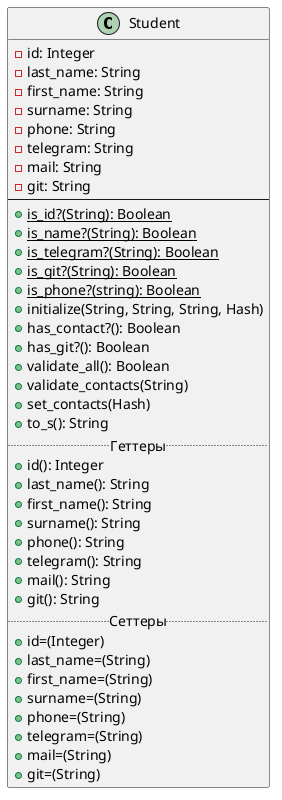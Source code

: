 @startuml

 class Student {
     -id: Integer
     -last_name: String
     -first_name: String
     -surname: String
     -phone: String
     -telegram: String
     -mail: String
     -git: String
--
     +{static}is_id?(String): Boolean
     +{static}is_name?(String): Boolean
     +{static}is_telegram?(String): Boolean
     +{static}is_git?(String): Boolean
     +{static}is_phone?(string): Boolean
     +initialize(String, String, String, Hash)
     +has_contact?(): Boolean
     +has_git?(): Boolean
     +validate_all(): Boolean
     +validate_contacts(String)
     +set_contacts(Hash)
     +to_s(): String
     .. Геттеры ..
     +id(): Integer
     +last_name(): String
     +first_name(): String
     +surname(): String
     +phone(): String
     +telegram(): String
     +mail(): String
     +git(): String
     .. Сеттеры ..
     +id=(Integer)
     +last_name=(String)
     +first_name=(String)
     +surname=(String)
     +phone=(String)
     +telegram=(String)
     +mail=(String)
     +git=(String)
    }

 @enduml
